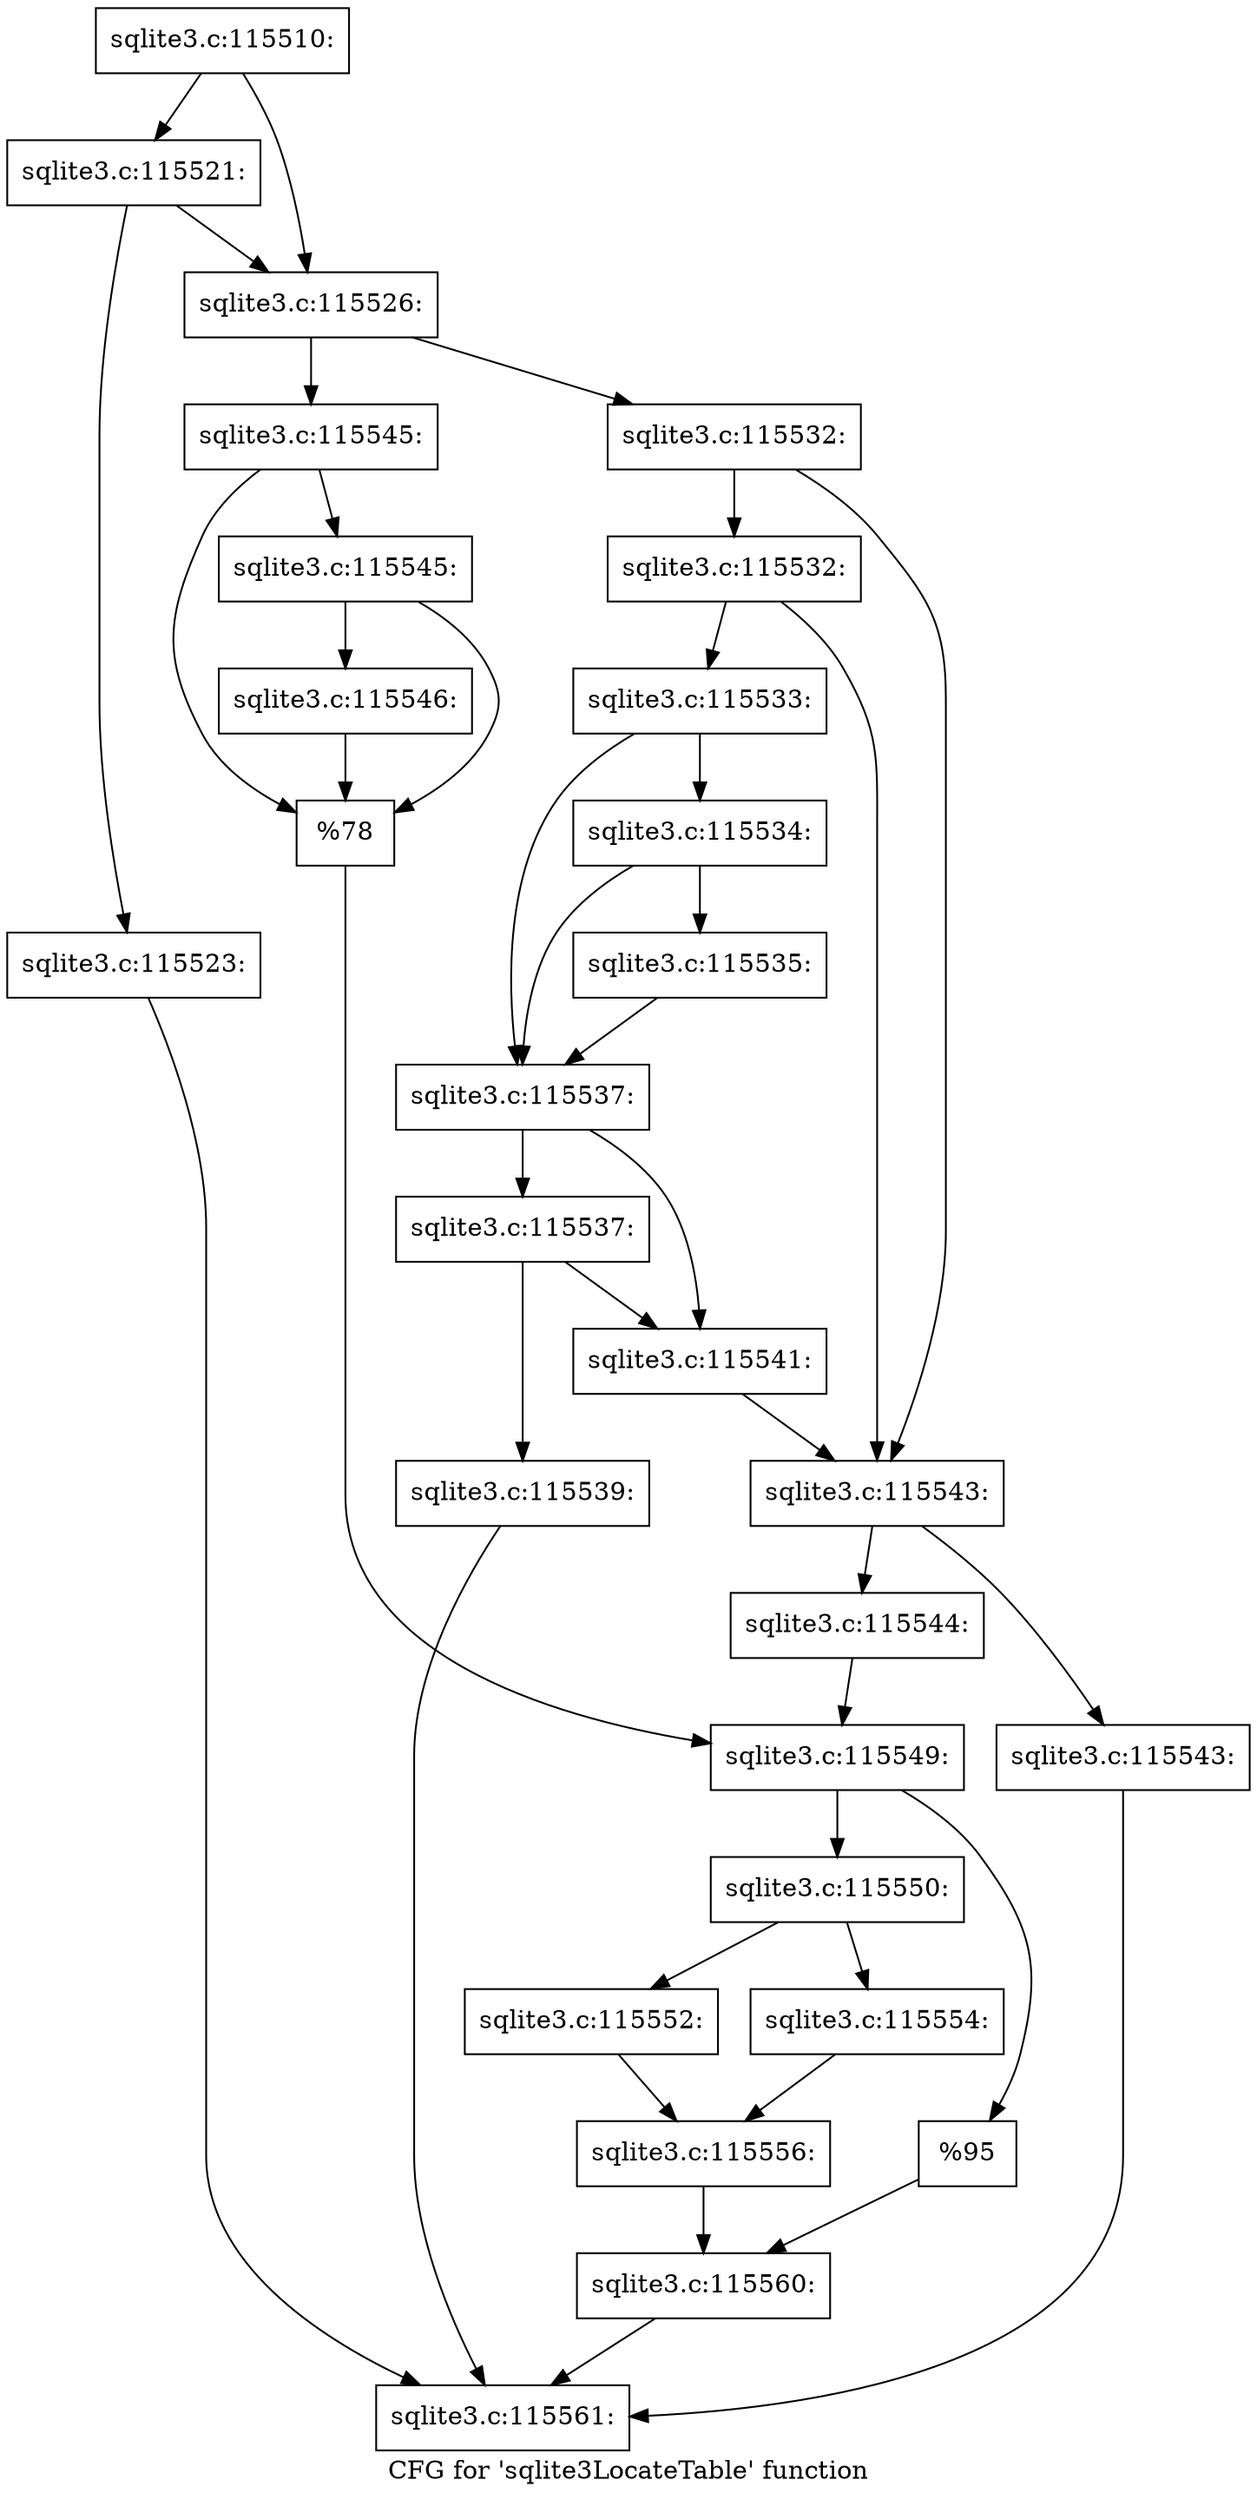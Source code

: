 digraph "CFG for 'sqlite3LocateTable' function" {
	label="CFG for 'sqlite3LocateTable' function";

	Node0x55c0f8650280 [shape=record,label="{sqlite3.c:115510:}"];
	Node0x55c0f8650280 -> Node0x55c0f8653580;
	Node0x55c0f8650280 -> Node0x55c0f8653530;
	Node0x55c0f8653580 [shape=record,label="{sqlite3.c:115521:}"];
	Node0x55c0f8653580 -> Node0x55c0f86534e0;
	Node0x55c0f8653580 -> Node0x55c0f8653530;
	Node0x55c0f86534e0 [shape=record,label="{sqlite3.c:115523:}"];
	Node0x55c0f86534e0 -> Node0x55c0f8650400;
	Node0x55c0f8653530 [shape=record,label="{sqlite3.c:115526:}"];
	Node0x55c0f8653530 -> Node0x55c0f635d6c0;
	Node0x55c0f8653530 -> Node0x55c0f8654970;
	Node0x55c0f635d6c0 [shape=record,label="{sqlite3.c:115532:}"];
	Node0x55c0f635d6c0 -> Node0x55c0f8654d40;
	Node0x55c0f635d6c0 -> Node0x55c0f8654cf0;
	Node0x55c0f8654d40 [shape=record,label="{sqlite3.c:115532:}"];
	Node0x55c0f8654d40 -> Node0x55c0f8654ca0;
	Node0x55c0f8654d40 -> Node0x55c0f8654cf0;
	Node0x55c0f8654ca0 [shape=record,label="{sqlite3.c:115533:}"];
	Node0x55c0f8654ca0 -> Node0x55c0f8655ce0;
	Node0x55c0f8654ca0 -> Node0x55c0f8655c90;
	Node0x55c0f8655ce0 [shape=record,label="{sqlite3.c:115534:}"];
	Node0x55c0f8655ce0 -> Node0x55c0f8655c40;
	Node0x55c0f8655ce0 -> Node0x55c0f8655c90;
	Node0x55c0f8655c40 [shape=record,label="{sqlite3.c:115535:}"];
	Node0x55c0f8655c40 -> Node0x55c0f8655c90;
	Node0x55c0f8655c90 [shape=record,label="{sqlite3.c:115537:}"];
	Node0x55c0f8655c90 -> Node0x55c0f8656fe0;
	Node0x55c0f8655c90 -> Node0x55c0f8656ca0;
	Node0x55c0f8656fe0 [shape=record,label="{sqlite3.c:115537:}"];
	Node0x55c0f8656fe0 -> Node0x55c0f63bdd50;
	Node0x55c0f8656fe0 -> Node0x55c0f8656ca0;
	Node0x55c0f63bdd50 [shape=record,label="{sqlite3.c:115539:}"];
	Node0x55c0f63bdd50 -> Node0x55c0f8650400;
	Node0x55c0f8656ca0 [shape=record,label="{sqlite3.c:115541:}"];
	Node0x55c0f8656ca0 -> Node0x55c0f8654cf0;
	Node0x55c0f8654cf0 [shape=record,label="{sqlite3.c:115543:}"];
	Node0x55c0f8654cf0 -> Node0x55c0f65b9550;
	Node0x55c0f8654cf0 -> Node0x55c0f8657be0;
	Node0x55c0f65b9550 [shape=record,label="{sqlite3.c:115543:}"];
	Node0x55c0f65b9550 -> Node0x55c0f8650400;
	Node0x55c0f8657be0 [shape=record,label="{sqlite3.c:115544:}"];
	Node0x55c0f8657be0 -> Node0x55c0f86541e0;
	Node0x55c0f8654970 [shape=record,label="{sqlite3.c:115545:}"];
	Node0x55c0f8654970 -> Node0x55c0f8658360;
	Node0x55c0f8654970 -> Node0x55c0f8658310;
	Node0x55c0f8658360 [shape=record,label="{sqlite3.c:115545:}"];
	Node0x55c0f8658360 -> Node0x55c0f86582c0;
	Node0x55c0f8658360 -> Node0x55c0f8658310;
	Node0x55c0f86582c0 [shape=record,label="{sqlite3.c:115546:}"];
	Node0x55c0f86582c0 -> Node0x55c0f8658310;
	Node0x55c0f8658310 [shape=record,label="{%78}"];
	Node0x55c0f8658310 -> Node0x55c0f86541e0;
	Node0x55c0f86541e0 [shape=record,label="{sqlite3.c:115549:}"];
	Node0x55c0f86541e0 -> Node0x55c0f8658d90;
	Node0x55c0f86541e0 -> Node0x55c0f8658e30;
	Node0x55c0f8658d90 [shape=record,label="{sqlite3.c:115550:}"];
	Node0x55c0f8658d90 -> Node0x55c0f8659c30;
	Node0x55c0f8658d90 -> Node0x55c0f8659cd0;
	Node0x55c0f8659c30 [shape=record,label="{sqlite3.c:115552:}"];
	Node0x55c0f8659c30 -> Node0x55c0f8659c80;
	Node0x55c0f8659cd0 [shape=record,label="{sqlite3.c:115554:}"];
	Node0x55c0f8659cd0 -> Node0x55c0f8659c80;
	Node0x55c0f8659c80 [shape=record,label="{sqlite3.c:115556:}"];
	Node0x55c0f8659c80 -> Node0x55c0f8658de0;
	Node0x55c0f8658e30 [shape=record,label="{%95}"];
	Node0x55c0f8658e30 -> Node0x55c0f8658de0;
	Node0x55c0f8658de0 [shape=record,label="{sqlite3.c:115560:}"];
	Node0x55c0f8658de0 -> Node0x55c0f8650400;
	Node0x55c0f8650400 [shape=record,label="{sqlite3.c:115561:}"];
}
